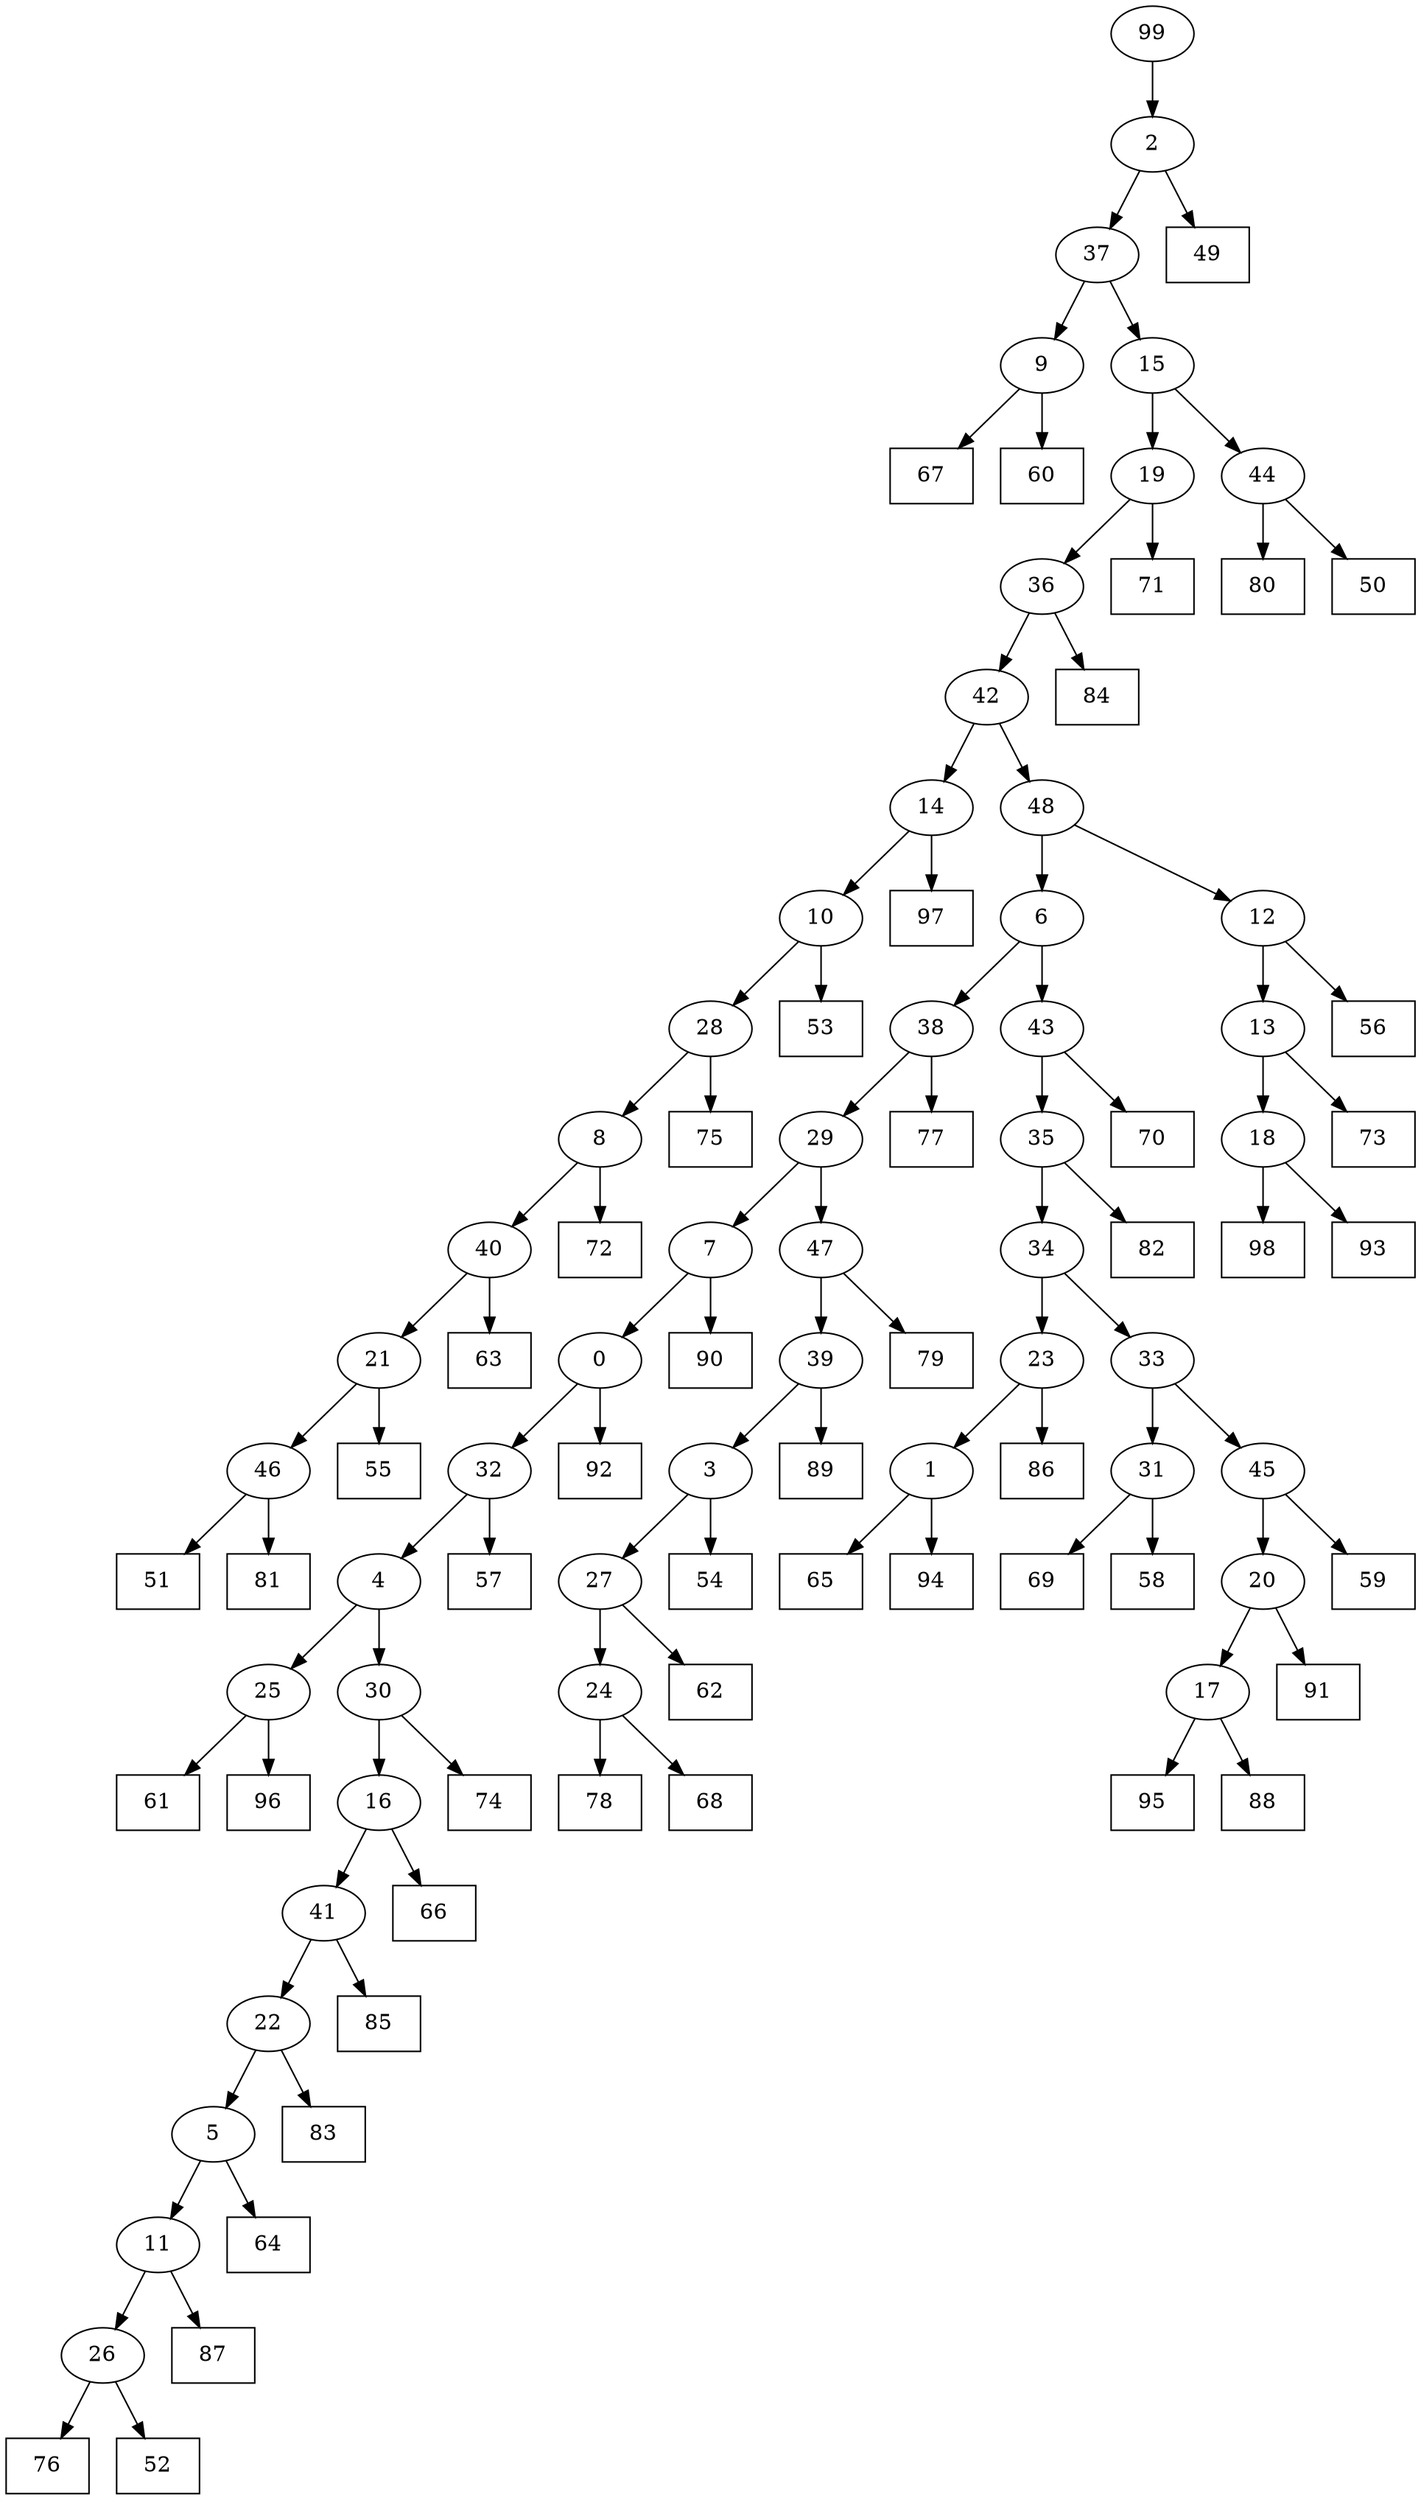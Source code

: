 digraph G {
0[label="0"];
1[label="1"];
2[label="2"];
3[label="3"];
4[label="4"];
5[label="5"];
6[label="6"];
7[label="7"];
8[label="8"];
9[label="9"];
10[label="10"];
11[label="11"];
12[label="12"];
13[label="13"];
14[label="14"];
15[label="15"];
16[label="16"];
17[label="17"];
18[label="18"];
19[label="19"];
20[label="20"];
21[label="21"];
22[label="22"];
23[label="23"];
24[label="24"];
25[label="25"];
26[label="26"];
27[label="27"];
28[label="28"];
29[label="29"];
30[label="30"];
31[label="31"];
32[label="32"];
33[label="33"];
34[label="34"];
35[label="35"];
36[label="36"];
37[label="37"];
38[label="38"];
39[label="39"];
40[label="40"];
41[label="41"];
42[label="42"];
43[label="43"];
44[label="44"];
45[label="45"];
46[label="46"];
47[label="47"];
48[label="48"];
49[shape=box,label="97"];
50[shape=box,label="87"];
51[shape=box,label="75"];
52[shape=box,label="56"];
53[shape=box,label="74"];
54[shape=box,label="83"];
55[shape=box,label="78"];
56[shape=box,label="51"];
57[shape=box,label="67"];
58[shape=box,label="57"];
59[shape=box,label="95"];
60[shape=box,label="61"];
61[shape=box,label="80"];
62[shape=box,label="62"];
63[shape=box,label="65"];
64[shape=box,label="59"];
65[shape=box,label="92"];
66[shape=box,label="94"];
67[shape=box,label="79"];
68[shape=box,label="91"];
69[shape=box,label="73"];
70[shape=box,label="50"];
71[shape=box,label="69"];
72[shape=box,label="88"];
73[shape=box,label="98"];
74[shape=box,label="85"];
75[shape=box,label="55"];
76[shape=box,label="58"];
77[shape=box,label="64"];
78[shape=box,label="93"];
79[shape=box,label="86"];
80[shape=box,label="53"];
81[shape=box,label="63"];
82[shape=box,label="70"];
83[shape=box,label="71"];
84[shape=box,label="60"];
85[shape=box,label="54"];
86[shape=box,label="49"];
87[shape=box,label="96"];
88[shape=box,label="84"];
89[shape=box,label="90"];
90[shape=box,label="66"];
91[shape=box,label="77"];
92[shape=box,label="72"];
93[shape=box,label="76"];
94[shape=box,label="81"];
95[shape=box,label="82"];
96[shape=box,label="52"];
97[shape=box,label="68"];
98[shape=box,label="89"];
99[label="99"];
45->64 ;
46->94 ;
18->73 ;
11->50 ;
10->28 ;
47->39 ;
9->84 ;
41->74 ;
38->91 ;
16->90 ;
21->75 ;
20->68 ;
11->26 ;
26->93 ;
47->67 ;
32->58 ;
17->72 ;
9->57 ;
27->62 ;
35->95 ;
22->54 ;
38->29 ;
29->47 ;
14->10 ;
10->80 ;
0->65 ;
34->23 ;
23->79 ;
6->38 ;
25->87 ;
99->2 ;
2->86 ;
39->98 ;
5->77 ;
46->56 ;
43->35 ;
35->34 ;
3->85 ;
13->18 ;
44->70 ;
0->32 ;
31->71 ;
12->52 ;
24->55 ;
43->82 ;
30->16 ;
16->41 ;
4->25 ;
25->60 ;
14->49 ;
1->66 ;
40->81 ;
44->61 ;
15->19 ;
19->83 ;
26->96 ;
7->89 ;
15->44 ;
29->7 ;
7->0 ;
36->88 ;
34->33 ;
33->45 ;
45->20 ;
19->36 ;
24->97 ;
42->48 ;
48->12 ;
18->78 ;
5->11 ;
8->40 ;
40->21 ;
30->53 ;
28->8 ;
8->92 ;
37->9 ;
36->42 ;
39->3 ;
3->27 ;
27->24 ;
37->15 ;
23->1 ;
1->63 ;
28->51 ;
33->31 ;
31->76 ;
48->6 ;
6->43 ;
12->13 ;
13->69 ;
42->14 ;
20->17 ;
17->59 ;
21->46 ;
32->4 ;
4->30 ;
2->37 ;
41->22 ;
22->5 ;
}
